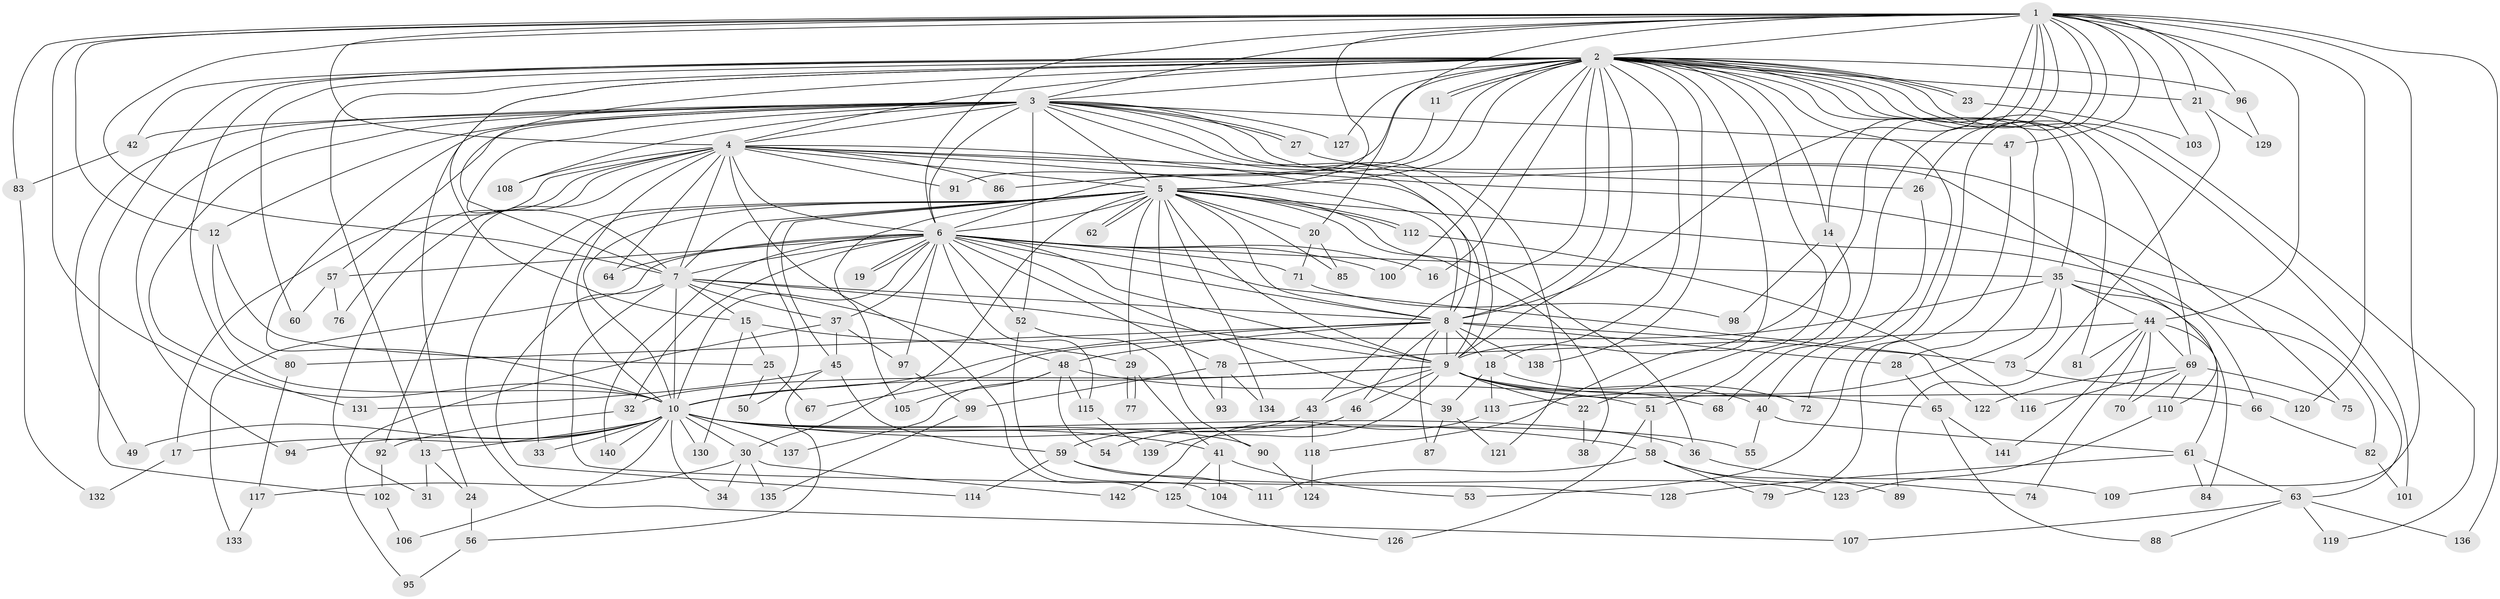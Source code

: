 // Generated by graph-tools (version 1.1) at 2025/49/03/09/25 03:49:33]
// undirected, 142 vertices, 309 edges
graph export_dot {
graph [start="1"]
  node [color=gray90,style=filled];
  1;
  2;
  3;
  4;
  5;
  6;
  7;
  8;
  9;
  10;
  11;
  12;
  13;
  14;
  15;
  16;
  17;
  18;
  19;
  20;
  21;
  22;
  23;
  24;
  25;
  26;
  27;
  28;
  29;
  30;
  31;
  32;
  33;
  34;
  35;
  36;
  37;
  38;
  39;
  40;
  41;
  42;
  43;
  44;
  45;
  46;
  47;
  48;
  49;
  50;
  51;
  52;
  53;
  54;
  55;
  56;
  57;
  58;
  59;
  60;
  61;
  62;
  63;
  64;
  65;
  66;
  67;
  68;
  69;
  70;
  71;
  72;
  73;
  74;
  75;
  76;
  77;
  78;
  79;
  80;
  81;
  82;
  83;
  84;
  85;
  86;
  87;
  88;
  89;
  90;
  91;
  92;
  93;
  94;
  95;
  96;
  97;
  98;
  99;
  100;
  101;
  102;
  103;
  104;
  105;
  106;
  107;
  108;
  109;
  110;
  111;
  112;
  113;
  114;
  115;
  116;
  117;
  118;
  119;
  120;
  121;
  122;
  123;
  124;
  125;
  126;
  127;
  128;
  129;
  130;
  131;
  132;
  133;
  134;
  135;
  136;
  137;
  138;
  139;
  140;
  141;
  142;
  1 -- 2;
  1 -- 3;
  1 -- 4;
  1 -- 5;
  1 -- 6;
  1 -- 7;
  1 -- 8;
  1 -- 9;
  1 -- 10;
  1 -- 12;
  1 -- 14;
  1 -- 20;
  1 -- 21;
  1 -- 26;
  1 -- 44;
  1 -- 47;
  1 -- 53;
  1 -- 68;
  1 -- 83;
  1 -- 96;
  1 -- 103;
  1 -- 109;
  1 -- 120;
  1 -- 136;
  2 -- 3;
  2 -- 4;
  2 -- 5;
  2 -- 6;
  2 -- 7;
  2 -- 8;
  2 -- 9;
  2 -- 10;
  2 -- 11;
  2 -- 11;
  2 -- 13;
  2 -- 14;
  2 -- 15;
  2 -- 16;
  2 -- 18;
  2 -- 21;
  2 -- 22;
  2 -- 23;
  2 -- 23;
  2 -- 24;
  2 -- 28;
  2 -- 35;
  2 -- 42;
  2 -- 43;
  2 -- 60;
  2 -- 69;
  2 -- 72;
  2 -- 81;
  2 -- 91;
  2 -- 96;
  2 -- 100;
  2 -- 101;
  2 -- 102;
  2 -- 118;
  2 -- 119;
  2 -- 127;
  2 -- 138;
  3 -- 4;
  3 -- 5;
  3 -- 6;
  3 -- 7;
  3 -- 8;
  3 -- 9;
  3 -- 10;
  3 -- 12;
  3 -- 27;
  3 -- 27;
  3 -- 42;
  3 -- 47;
  3 -- 49;
  3 -- 52;
  3 -- 57;
  3 -- 94;
  3 -- 108;
  3 -- 110;
  3 -- 121;
  3 -- 127;
  3 -- 131;
  4 -- 5;
  4 -- 6;
  4 -- 7;
  4 -- 8;
  4 -- 9;
  4 -- 10;
  4 -- 17;
  4 -- 26;
  4 -- 31;
  4 -- 63;
  4 -- 64;
  4 -- 76;
  4 -- 86;
  4 -- 91;
  4 -- 92;
  4 -- 108;
  4 -- 125;
  5 -- 6;
  5 -- 7;
  5 -- 8;
  5 -- 9;
  5 -- 10;
  5 -- 20;
  5 -- 29;
  5 -- 30;
  5 -- 33;
  5 -- 36;
  5 -- 38;
  5 -- 45;
  5 -- 50;
  5 -- 62;
  5 -- 62;
  5 -- 66;
  5 -- 85;
  5 -- 93;
  5 -- 105;
  5 -- 107;
  5 -- 112;
  5 -- 112;
  5 -- 134;
  6 -- 7;
  6 -- 8;
  6 -- 9;
  6 -- 10;
  6 -- 16;
  6 -- 19;
  6 -- 19;
  6 -- 32;
  6 -- 35;
  6 -- 37;
  6 -- 39;
  6 -- 52;
  6 -- 57;
  6 -- 64;
  6 -- 71;
  6 -- 78;
  6 -- 97;
  6 -- 100;
  6 -- 115;
  6 -- 122;
  6 -- 133;
  6 -- 140;
  7 -- 8;
  7 -- 9;
  7 -- 10;
  7 -- 15;
  7 -- 37;
  7 -- 48;
  7 -- 114;
  7 -- 128;
  8 -- 9;
  8 -- 10;
  8 -- 18;
  8 -- 28;
  8 -- 46;
  8 -- 48;
  8 -- 73;
  8 -- 80;
  8 -- 87;
  8 -- 138;
  9 -- 10;
  9 -- 22;
  9 -- 32;
  9 -- 40;
  9 -- 43;
  9 -- 46;
  9 -- 65;
  9 -- 66;
  9 -- 68;
  9 -- 139;
  10 -- 13;
  10 -- 17;
  10 -- 30;
  10 -- 33;
  10 -- 34;
  10 -- 36;
  10 -- 41;
  10 -- 49;
  10 -- 55;
  10 -- 58;
  10 -- 90;
  10 -- 94;
  10 -- 106;
  10 -- 130;
  10 -- 137;
  10 -- 140;
  11 -- 86;
  12 -- 25;
  12 -- 80;
  13 -- 24;
  13 -- 31;
  14 -- 51;
  14 -- 98;
  15 -- 25;
  15 -- 29;
  15 -- 130;
  17 -- 132;
  18 -- 39;
  18 -- 72;
  18 -- 113;
  20 -- 71;
  20 -- 85;
  21 -- 89;
  21 -- 129;
  22 -- 38;
  23 -- 103;
  24 -- 56;
  25 -- 50;
  25 -- 67;
  26 -- 40;
  27 -- 75;
  28 -- 65;
  29 -- 41;
  29 -- 77;
  29 -- 77;
  30 -- 34;
  30 -- 117;
  30 -- 135;
  30 -- 142;
  32 -- 92;
  35 -- 44;
  35 -- 61;
  35 -- 67;
  35 -- 73;
  35 -- 82;
  35 -- 113;
  36 -- 109;
  37 -- 45;
  37 -- 95;
  37 -- 97;
  39 -- 87;
  39 -- 121;
  40 -- 55;
  40 -- 61;
  41 -- 53;
  41 -- 104;
  41 -- 125;
  42 -- 83;
  43 -- 59;
  43 -- 118;
  44 -- 69;
  44 -- 70;
  44 -- 74;
  44 -- 78;
  44 -- 81;
  44 -- 84;
  44 -- 141;
  45 -- 56;
  45 -- 59;
  45 -- 131;
  46 -- 54;
  47 -- 79;
  48 -- 51;
  48 -- 54;
  48 -- 105;
  48 -- 115;
  48 -- 137;
  51 -- 58;
  51 -- 126;
  52 -- 90;
  52 -- 104;
  56 -- 95;
  57 -- 60;
  57 -- 76;
  58 -- 74;
  58 -- 79;
  58 -- 89;
  58 -- 111;
  59 -- 111;
  59 -- 114;
  59 -- 123;
  61 -- 63;
  61 -- 84;
  61 -- 128;
  63 -- 88;
  63 -- 107;
  63 -- 119;
  63 -- 136;
  65 -- 88;
  65 -- 141;
  66 -- 82;
  69 -- 70;
  69 -- 75;
  69 -- 110;
  69 -- 116;
  69 -- 122;
  71 -- 98;
  73 -- 120;
  78 -- 93;
  78 -- 99;
  78 -- 134;
  80 -- 117;
  82 -- 101;
  83 -- 132;
  90 -- 124;
  92 -- 102;
  96 -- 129;
  97 -- 99;
  99 -- 135;
  102 -- 106;
  110 -- 123;
  112 -- 116;
  113 -- 142;
  115 -- 139;
  117 -- 133;
  118 -- 124;
  125 -- 126;
}
